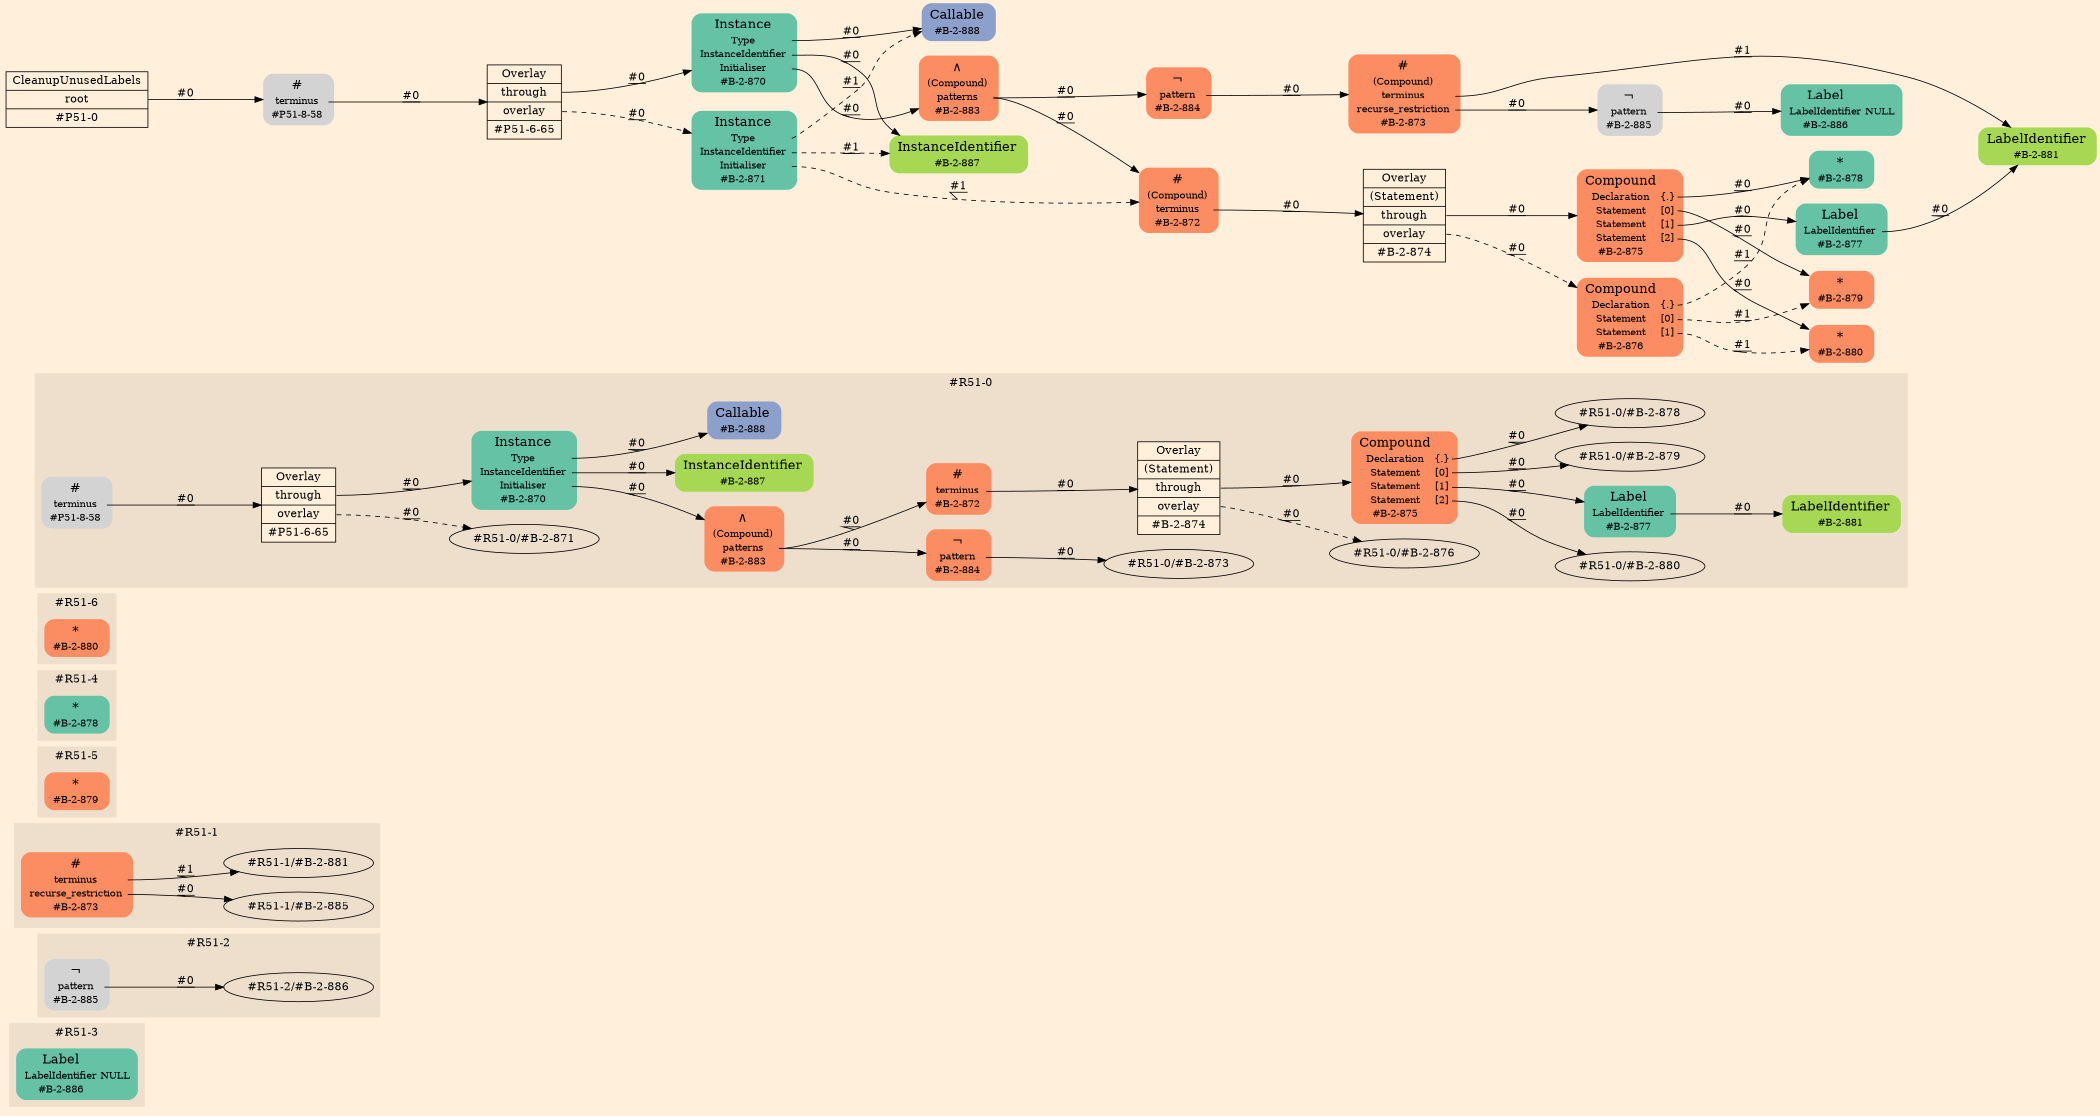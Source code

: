 digraph Inferno {
graph [
rankdir = "LR"
ranksep = 1.0
size = "14,20"
bgcolor = antiquewhite1
];
node [
];
subgraph "cluster#R51-3" {
label = "#R51-3"
style = "filled"
color = antiquewhite2
"#R51-3/#B-2-886" [
shape = "plaintext"
fillcolor = "/set28/1"
label = <<TABLE BORDER="0" CELLBORDER="0" CELLSPACING="0">
 <TR>
  <TD><FONT POINT-SIZE="16.0">Label</FONT></TD>
  <TD></TD>
 </TR>
 <TR>
  <TD>LabelIdentifier</TD>
  <TD PORT="port0">NULL</TD>
 </TR>
 <TR>
  <TD>#B-2-886</TD>
  <TD PORT="port1"></TD>
 </TR>
</TABLE>>
style = "rounded,filled"
fontsize = "12"
];
}
subgraph "cluster#R51-2" {
label = "#R51-2"
style = "filled"
color = antiquewhite2
"#R51-2/#B-2-885" [
shape = "plaintext"
label = <<TABLE BORDER="0" CELLBORDER="0" CELLSPACING="0">
 <TR>
  <TD><FONT POINT-SIZE="16.0">¬</FONT></TD>
  <TD></TD>
 </TR>
 <TR>
  <TD>pattern</TD>
  <TD PORT="port0"></TD>
 </TR>
 <TR>
  <TD>#B-2-885</TD>
  <TD PORT="port1"></TD>
 </TR>
</TABLE>>
style = "rounded,filled"
fontsize = "12"
];
"#R51-2/#B-2-885":port0 -> "#R51-2/#B-2-886" [style="solid"
label = "#0"
decorate = true
];
}
subgraph "cluster#R51-1" {
label = "#R51-1"
style = "filled"
color = antiquewhite2
"#R51-1/#B-2-873" [
shape = "plaintext"
fillcolor = "/set28/2"
label = <<TABLE BORDER="0" CELLBORDER="0" CELLSPACING="0">
 <TR>
  <TD><FONT POINT-SIZE="16.0">#</FONT></TD>
  <TD></TD>
 </TR>
 <TR>
  <TD>terminus</TD>
  <TD PORT="port0"></TD>
 </TR>
 <TR>
  <TD>recurse_restriction</TD>
  <TD PORT="port1"></TD>
 </TR>
 <TR>
  <TD>#B-2-873</TD>
  <TD PORT="port2"></TD>
 </TR>
</TABLE>>
style = "rounded,filled"
fontsize = "12"
];
"#R51-1/#B-2-873":port0 -> "#R51-1/#B-2-881" [style="solid"
label = "#1"
decorate = true
];
"#R51-1/#B-2-873":port1 -> "#R51-1/#B-2-885" [style="solid"
label = "#0"
decorate = true
];
}
subgraph "cluster#R51-5" {
label = "#R51-5"
style = "filled"
color = antiquewhite2
"#R51-5/#B-2-879" [
shape = "plaintext"
fillcolor = "/set28/2"
label = <<TABLE BORDER="0" CELLBORDER="0" CELLSPACING="0">
 <TR>
  <TD><FONT POINT-SIZE="16.0">*</FONT></TD>
  <TD></TD>
 </TR>
 <TR>
  <TD>#B-2-879</TD>
  <TD PORT="port0"></TD>
 </TR>
</TABLE>>
style = "rounded,filled"
fontsize = "12"
];
}
subgraph "cluster#R51-4" {
label = "#R51-4"
style = "filled"
color = antiquewhite2
"#R51-4/#B-2-878" [
shape = "plaintext"
fillcolor = "/set28/1"
label = <<TABLE BORDER="0" CELLBORDER="0" CELLSPACING="0">
 <TR>
  <TD><FONT POINT-SIZE="16.0">*</FONT></TD>
  <TD></TD>
 </TR>
 <TR>
  <TD>#B-2-878</TD>
  <TD PORT="port0"></TD>
 </TR>
</TABLE>>
style = "rounded,filled"
fontsize = "12"
];
}
subgraph "cluster#R51-6" {
label = "#R51-6"
style = "filled"
color = antiquewhite2
"#R51-6/#B-2-880" [
shape = "plaintext"
fillcolor = "/set28/2"
label = <<TABLE BORDER="0" CELLBORDER="0" CELLSPACING="0">
 <TR>
  <TD><FONT POINT-SIZE="16.0">*</FONT></TD>
  <TD></TD>
 </TR>
 <TR>
  <TD>#B-2-880</TD>
  <TD PORT="port0"></TD>
 </TR>
</TABLE>>
style = "rounded,filled"
fontsize = "12"
];
}
subgraph "cluster#R51-0" {
label = "#R51-0"
style = "filled"
color = antiquewhite2
"#R51-0/#B-2-881" [
shape = "plaintext"
fillcolor = "/set28/5"
label = <<TABLE BORDER="0" CELLBORDER="0" CELLSPACING="0">
 <TR>
  <TD><FONT POINT-SIZE="16.0">LabelIdentifier</FONT></TD>
  <TD></TD>
 </TR>
 <TR>
  <TD>#B-2-881</TD>
  <TD PORT="port0"></TD>
 </TR>
</TABLE>>
style = "rounded,filled"
fontsize = "12"
];
"#R51-0/#B-2-877" [
shape = "plaintext"
fillcolor = "/set28/1"
label = <<TABLE BORDER="0" CELLBORDER="0" CELLSPACING="0">
 <TR>
  <TD><FONT POINT-SIZE="16.0">Label</FONT></TD>
  <TD></TD>
 </TR>
 <TR>
  <TD>LabelIdentifier</TD>
  <TD PORT="port0"></TD>
 </TR>
 <TR>
  <TD>#B-2-877</TD>
  <TD PORT="port1"></TD>
 </TR>
</TABLE>>
style = "rounded,filled"
fontsize = "12"
];
"#R51-0/#B-2-875" [
shape = "plaintext"
fillcolor = "/set28/2"
label = <<TABLE BORDER="0" CELLBORDER="0" CELLSPACING="0">
 <TR>
  <TD><FONT POINT-SIZE="16.0">Compound</FONT></TD>
  <TD></TD>
 </TR>
 <TR>
  <TD>Declaration</TD>
  <TD PORT="port0">{.}</TD>
 </TR>
 <TR>
  <TD>Statement</TD>
  <TD PORT="port1">[0]</TD>
 </TR>
 <TR>
  <TD>Statement</TD>
  <TD PORT="port2">[1]</TD>
 </TR>
 <TR>
  <TD>Statement</TD>
  <TD PORT="port3">[2]</TD>
 </TR>
 <TR>
  <TD>#B-2-875</TD>
  <TD PORT="port4"></TD>
 </TR>
</TABLE>>
style = "rounded,filled"
fontsize = "12"
];
"#R51-0/#B-2-874" [
shape = "record"
fillcolor = "/set28/2"
label = "<fixed> Overlay | <port0> (Statement) | <port1> through | <port2> overlay | <port3> #B-2-874"
style = "filled"
fontsize = "14"
fillcolor = antiquewhite1
];
"#R51-0/#B-2-884" [
shape = "plaintext"
fillcolor = "/set28/2"
label = <<TABLE BORDER="0" CELLBORDER="0" CELLSPACING="0">
 <TR>
  <TD><FONT POINT-SIZE="16.0">¬</FONT></TD>
  <TD></TD>
 </TR>
 <TR>
  <TD>pattern</TD>
  <TD PORT="port0"></TD>
 </TR>
 <TR>
  <TD>#B-2-884</TD>
  <TD PORT="port1"></TD>
 </TR>
</TABLE>>
style = "rounded,filled"
fontsize = "12"
];
"#R51-0/#B-2-872" [
shape = "plaintext"
fillcolor = "/set28/2"
label = <<TABLE BORDER="0" CELLBORDER="0" CELLSPACING="0">
 <TR>
  <TD><FONT POINT-SIZE="16.0">#</FONT></TD>
  <TD></TD>
 </TR>
 <TR>
  <TD>terminus</TD>
  <TD PORT="port0"></TD>
 </TR>
 <TR>
  <TD>#B-2-872</TD>
  <TD PORT="port1"></TD>
 </TR>
</TABLE>>
style = "rounded,filled"
fontsize = "12"
];
"#R51-0/#P51-6-65" [
shape = "record"
label = "<fixed> Overlay | <port0> through | <port1> overlay | <port2> #P51-6-65"
style = "filled"
fontsize = "14"
fillcolor = antiquewhite1
];
"#R51-0/#P51-8-58" [
shape = "plaintext"
label = <<TABLE BORDER="0" CELLBORDER="0" CELLSPACING="0">
 <TR>
  <TD><FONT POINT-SIZE="16.0">#</FONT></TD>
  <TD></TD>
 </TR>
 <TR>
  <TD>terminus</TD>
  <TD PORT="port0"></TD>
 </TR>
 <TR>
  <TD>#P51-8-58</TD>
  <TD PORT="port1"></TD>
 </TR>
</TABLE>>
style = "rounded,filled"
fontsize = "12"
];
"#R51-0/#B-2-870" [
shape = "plaintext"
fillcolor = "/set28/1"
label = <<TABLE BORDER="0" CELLBORDER="0" CELLSPACING="0">
 <TR>
  <TD><FONT POINT-SIZE="16.0">Instance</FONT></TD>
  <TD></TD>
 </TR>
 <TR>
  <TD>Type</TD>
  <TD PORT="port0"></TD>
 </TR>
 <TR>
  <TD>InstanceIdentifier</TD>
  <TD PORT="port1"></TD>
 </TR>
 <TR>
  <TD>Initialiser</TD>
  <TD PORT="port2"></TD>
 </TR>
 <TR>
  <TD>#B-2-870</TD>
  <TD PORT="port3"></TD>
 </TR>
</TABLE>>
style = "rounded,filled"
fontsize = "12"
];
"#R51-0/#B-2-883" [
shape = "plaintext"
fillcolor = "/set28/2"
label = <<TABLE BORDER="0" CELLBORDER="0" CELLSPACING="0">
 <TR>
  <TD><FONT POINT-SIZE="16.0">∧</FONT></TD>
  <TD></TD>
 </TR>
 <TR>
  <TD>(Compound)</TD>
  <TD PORT="port0"></TD>
 </TR>
 <TR>
  <TD>patterns</TD>
  <TD PORT="port1"></TD>
 </TR>
 <TR>
  <TD>#B-2-883</TD>
  <TD PORT="port2"></TD>
 </TR>
</TABLE>>
style = "rounded,filled"
fontsize = "12"
];
"#R51-0/#B-2-888" [
shape = "plaintext"
fillcolor = "/set28/3"
label = <<TABLE BORDER="0" CELLBORDER="0" CELLSPACING="0">
 <TR>
  <TD><FONT POINT-SIZE="16.0">Callable</FONT></TD>
  <TD></TD>
 </TR>
 <TR>
  <TD>#B-2-888</TD>
  <TD PORT="port0"></TD>
 </TR>
</TABLE>>
style = "rounded,filled"
fontsize = "12"
];
"#R51-0/#B-2-887" [
shape = "plaintext"
fillcolor = "/set28/5"
label = <<TABLE BORDER="0" CELLBORDER="0" CELLSPACING="0">
 <TR>
  <TD><FONT POINT-SIZE="16.0">InstanceIdentifier</FONT></TD>
  <TD></TD>
 </TR>
 <TR>
  <TD>#B-2-887</TD>
  <TD PORT="port0"></TD>
 </TR>
</TABLE>>
style = "rounded,filled"
fontsize = "12"
];
"#R51-0/#B-2-877":port0 -> "#R51-0/#B-2-881" [style="solid"
label = "#0"
decorate = true
];
"#R51-0/#B-2-875":port0 -> "#R51-0/#B-2-878" [style="solid"
label = "#0"
decorate = true
];
"#R51-0/#B-2-875":port1 -> "#R51-0/#B-2-879" [style="solid"
label = "#0"
decorate = true
];
"#R51-0/#B-2-875":port2 -> "#R51-0/#B-2-877" [style="solid"
label = "#0"
decorate = true
];
"#R51-0/#B-2-875":port3 -> "#R51-0/#B-2-880" [style="solid"
label = "#0"
decorate = true
];
"#R51-0/#B-2-874":port1 -> "#R51-0/#B-2-875" [style="solid"
label = "#0"
decorate = true
];
"#R51-0/#B-2-874":port2 -> "#R51-0/#B-2-876" [style="dashed"
label = "#0"
decorate = true
];
"#R51-0/#B-2-884":port0 -> "#R51-0/#B-2-873" [style="solid"
label = "#0"
decorate = true
];
"#R51-0/#B-2-872":port0 -> "#R51-0/#B-2-874" [style="solid"
label = "#0"
decorate = true
];
"#R51-0/#P51-6-65":port0 -> "#R51-0/#B-2-870" [style="solid"
label = "#0"
decorate = true
];
"#R51-0/#P51-6-65":port1 -> "#R51-0/#B-2-871" [style="dashed"
label = "#0"
decorate = true
];
"#R51-0/#P51-8-58":port0 -> "#R51-0/#P51-6-65" [style="solid"
label = "#0"
decorate = true
];
"#R51-0/#B-2-870":port0 -> "#R51-0/#B-2-888" [style="solid"
label = "#0"
decorate = true
];
"#R51-0/#B-2-870":port1 -> "#R51-0/#B-2-887" [style="solid"
label = "#0"
decorate = true
];
"#R51-0/#B-2-870":port2 -> "#R51-0/#B-2-883" [style="solid"
label = "#0"
decorate = true
];
"#R51-0/#B-2-883":port1 -> "#R51-0/#B-2-872" [style="solid"
label = "#0"
decorate = true
];
"#R51-0/#B-2-883":port1 -> "#R51-0/#B-2-884" [style="solid"
label = "#0"
decorate = true
];
}
"/CR#P51-0" [
shape = "record"
fillcolor = "transparent"
label = "<fixed> CleanupUnusedLabels | <port0> root | <port1> #P51-0"
style = "filled"
fontsize = "14"
fillcolor = antiquewhite1
];
"/#P51-8-58" [
shape = "plaintext"
label = <<TABLE BORDER="0" CELLBORDER="0" CELLSPACING="0">
 <TR>
  <TD><FONT POINT-SIZE="16.0">#</FONT></TD>
  <TD></TD>
 </TR>
 <TR>
  <TD>terminus</TD>
  <TD PORT="port0"></TD>
 </TR>
 <TR>
  <TD>#P51-8-58</TD>
  <TD PORT="port1"></TD>
 </TR>
</TABLE>>
style = "rounded,filled"
fontsize = "12"
];
"/#P51-6-65" [
shape = "record"
label = "<fixed> Overlay | <port0> through | <port1> overlay | <port2> #P51-6-65"
style = "filled"
fontsize = "14"
fillcolor = antiquewhite1
];
"/#B-2-870" [
shape = "plaintext"
fillcolor = "/set28/1"
label = <<TABLE BORDER="0" CELLBORDER="0" CELLSPACING="0">
 <TR>
  <TD><FONT POINT-SIZE="16.0">Instance</FONT></TD>
  <TD></TD>
 </TR>
 <TR>
  <TD>Type</TD>
  <TD PORT="port0"></TD>
 </TR>
 <TR>
  <TD>InstanceIdentifier</TD>
  <TD PORT="port1"></TD>
 </TR>
 <TR>
  <TD>Initialiser</TD>
  <TD PORT="port2"></TD>
 </TR>
 <TR>
  <TD>#B-2-870</TD>
  <TD PORT="port3"></TD>
 </TR>
</TABLE>>
style = "rounded,filled"
fontsize = "12"
];
"/#B-2-888" [
shape = "plaintext"
fillcolor = "/set28/3"
label = <<TABLE BORDER="0" CELLBORDER="0" CELLSPACING="0">
 <TR>
  <TD><FONT POINT-SIZE="16.0">Callable</FONT></TD>
  <TD></TD>
 </TR>
 <TR>
  <TD>#B-2-888</TD>
  <TD PORT="port0"></TD>
 </TR>
</TABLE>>
style = "rounded,filled"
fontsize = "12"
];
"/#B-2-887" [
shape = "plaintext"
fillcolor = "/set28/5"
label = <<TABLE BORDER="0" CELLBORDER="0" CELLSPACING="0">
 <TR>
  <TD><FONT POINT-SIZE="16.0">InstanceIdentifier</FONT></TD>
  <TD></TD>
 </TR>
 <TR>
  <TD>#B-2-887</TD>
  <TD PORT="port0"></TD>
 </TR>
</TABLE>>
style = "rounded,filled"
fontsize = "12"
];
"/#B-2-883" [
shape = "plaintext"
fillcolor = "/set28/2"
label = <<TABLE BORDER="0" CELLBORDER="0" CELLSPACING="0">
 <TR>
  <TD><FONT POINT-SIZE="16.0">∧</FONT></TD>
  <TD></TD>
 </TR>
 <TR>
  <TD>(Compound)</TD>
  <TD PORT="port0"></TD>
 </TR>
 <TR>
  <TD>patterns</TD>
  <TD PORT="port1"></TD>
 </TR>
 <TR>
  <TD>#B-2-883</TD>
  <TD PORT="port2"></TD>
 </TR>
</TABLE>>
style = "rounded,filled"
fontsize = "12"
];
"/#B-2-872" [
shape = "plaintext"
fillcolor = "/set28/2"
label = <<TABLE BORDER="0" CELLBORDER="0" CELLSPACING="0">
 <TR>
  <TD><FONT POINT-SIZE="16.0">#</FONT></TD>
  <TD></TD>
 </TR>
 <TR>
  <TD>(Compound)</TD>
  <TD PORT="port0"></TD>
 </TR>
 <TR>
  <TD>terminus</TD>
  <TD PORT="port1"></TD>
 </TR>
 <TR>
  <TD>#B-2-872</TD>
  <TD PORT="port2"></TD>
 </TR>
</TABLE>>
style = "rounded,filled"
fontsize = "12"
];
"/#B-2-874" [
shape = "record"
fillcolor = "/set28/2"
label = "<fixed> Overlay | <port0> (Statement) | <port1> through | <port2> overlay | <port3> #B-2-874"
style = "filled"
fontsize = "14"
fillcolor = antiquewhite1
];
"/#B-2-875" [
shape = "plaintext"
fillcolor = "/set28/2"
label = <<TABLE BORDER="0" CELLBORDER="0" CELLSPACING="0">
 <TR>
  <TD><FONT POINT-SIZE="16.0">Compound</FONT></TD>
  <TD></TD>
 </TR>
 <TR>
  <TD>Declaration</TD>
  <TD PORT="port0">{.}</TD>
 </TR>
 <TR>
  <TD>Statement</TD>
  <TD PORT="port1">[0]</TD>
 </TR>
 <TR>
  <TD>Statement</TD>
  <TD PORT="port2">[1]</TD>
 </TR>
 <TR>
  <TD>Statement</TD>
  <TD PORT="port3">[2]</TD>
 </TR>
 <TR>
  <TD>#B-2-875</TD>
  <TD PORT="port4"></TD>
 </TR>
</TABLE>>
style = "rounded,filled"
fontsize = "12"
];
"/#B-2-878" [
shape = "plaintext"
fillcolor = "/set28/1"
label = <<TABLE BORDER="0" CELLBORDER="0" CELLSPACING="0">
 <TR>
  <TD><FONT POINT-SIZE="16.0">*</FONT></TD>
  <TD></TD>
 </TR>
 <TR>
  <TD>#B-2-878</TD>
  <TD PORT="port0"></TD>
 </TR>
</TABLE>>
style = "rounded,filled"
fontsize = "12"
];
"/#B-2-879" [
shape = "plaintext"
fillcolor = "/set28/2"
label = <<TABLE BORDER="0" CELLBORDER="0" CELLSPACING="0">
 <TR>
  <TD><FONT POINT-SIZE="16.0">*</FONT></TD>
  <TD></TD>
 </TR>
 <TR>
  <TD>#B-2-879</TD>
  <TD PORT="port0"></TD>
 </TR>
</TABLE>>
style = "rounded,filled"
fontsize = "12"
];
"/#B-2-877" [
shape = "plaintext"
fillcolor = "/set28/1"
label = <<TABLE BORDER="0" CELLBORDER="0" CELLSPACING="0">
 <TR>
  <TD><FONT POINT-SIZE="16.0">Label</FONT></TD>
  <TD></TD>
 </TR>
 <TR>
  <TD>LabelIdentifier</TD>
  <TD PORT="port0"></TD>
 </TR>
 <TR>
  <TD>#B-2-877</TD>
  <TD PORT="port1"></TD>
 </TR>
</TABLE>>
style = "rounded,filled"
fontsize = "12"
];
"/#B-2-881" [
shape = "plaintext"
fillcolor = "/set28/5"
label = <<TABLE BORDER="0" CELLBORDER="0" CELLSPACING="0">
 <TR>
  <TD><FONT POINT-SIZE="16.0">LabelIdentifier</FONT></TD>
  <TD></TD>
 </TR>
 <TR>
  <TD>#B-2-881</TD>
  <TD PORT="port0"></TD>
 </TR>
</TABLE>>
style = "rounded,filled"
fontsize = "12"
];
"/#B-2-880" [
shape = "plaintext"
fillcolor = "/set28/2"
label = <<TABLE BORDER="0" CELLBORDER="0" CELLSPACING="0">
 <TR>
  <TD><FONT POINT-SIZE="16.0">*</FONT></TD>
  <TD></TD>
 </TR>
 <TR>
  <TD>#B-2-880</TD>
  <TD PORT="port0"></TD>
 </TR>
</TABLE>>
style = "rounded,filled"
fontsize = "12"
];
"/#B-2-876" [
shape = "plaintext"
fillcolor = "/set28/2"
label = <<TABLE BORDER="0" CELLBORDER="0" CELLSPACING="0">
 <TR>
  <TD><FONT POINT-SIZE="16.0">Compound</FONT></TD>
  <TD></TD>
 </TR>
 <TR>
  <TD>Declaration</TD>
  <TD PORT="port0">{.}</TD>
 </TR>
 <TR>
  <TD>Statement</TD>
  <TD PORT="port1">[0]</TD>
 </TR>
 <TR>
  <TD>Statement</TD>
  <TD PORT="port2">[1]</TD>
 </TR>
 <TR>
  <TD>#B-2-876</TD>
  <TD PORT="port3"></TD>
 </TR>
</TABLE>>
style = "rounded,filled"
fontsize = "12"
];
"/#B-2-884" [
shape = "plaintext"
fillcolor = "/set28/2"
label = <<TABLE BORDER="0" CELLBORDER="0" CELLSPACING="0">
 <TR>
  <TD><FONT POINT-SIZE="16.0">¬</FONT></TD>
  <TD></TD>
 </TR>
 <TR>
  <TD>pattern</TD>
  <TD PORT="port0"></TD>
 </TR>
 <TR>
  <TD>#B-2-884</TD>
  <TD PORT="port1"></TD>
 </TR>
</TABLE>>
style = "rounded,filled"
fontsize = "12"
];
"/#B-2-873" [
shape = "plaintext"
fillcolor = "/set28/2"
label = <<TABLE BORDER="0" CELLBORDER="0" CELLSPACING="0">
 <TR>
  <TD><FONT POINT-SIZE="16.0">#</FONT></TD>
  <TD></TD>
 </TR>
 <TR>
  <TD>(Compound)</TD>
  <TD PORT="port0"></TD>
 </TR>
 <TR>
  <TD>terminus</TD>
  <TD PORT="port1"></TD>
 </TR>
 <TR>
  <TD>recurse_restriction</TD>
  <TD PORT="port2"></TD>
 </TR>
 <TR>
  <TD>#B-2-873</TD>
  <TD PORT="port3"></TD>
 </TR>
</TABLE>>
style = "rounded,filled"
fontsize = "12"
];
"/#B-2-885" [
shape = "plaintext"
label = <<TABLE BORDER="0" CELLBORDER="0" CELLSPACING="0">
 <TR>
  <TD><FONT POINT-SIZE="16.0">¬</FONT></TD>
  <TD></TD>
 </TR>
 <TR>
  <TD>pattern</TD>
  <TD PORT="port0"></TD>
 </TR>
 <TR>
  <TD>#B-2-885</TD>
  <TD PORT="port1"></TD>
 </TR>
</TABLE>>
style = "rounded,filled"
fontsize = "12"
];
"/#B-2-886" [
shape = "plaintext"
fillcolor = "/set28/1"
label = <<TABLE BORDER="0" CELLBORDER="0" CELLSPACING="0">
 <TR>
  <TD><FONT POINT-SIZE="16.0">Label</FONT></TD>
  <TD></TD>
 </TR>
 <TR>
  <TD>LabelIdentifier</TD>
  <TD PORT="port0">NULL</TD>
 </TR>
 <TR>
  <TD>#B-2-886</TD>
  <TD PORT="port1"></TD>
 </TR>
</TABLE>>
style = "rounded,filled"
fontsize = "12"
];
"/#B-2-871" [
shape = "plaintext"
fillcolor = "/set28/1"
label = <<TABLE BORDER="0" CELLBORDER="0" CELLSPACING="0">
 <TR>
  <TD><FONT POINT-SIZE="16.0">Instance</FONT></TD>
  <TD></TD>
 </TR>
 <TR>
  <TD>Type</TD>
  <TD PORT="port0"></TD>
 </TR>
 <TR>
  <TD>InstanceIdentifier</TD>
  <TD PORT="port1"></TD>
 </TR>
 <TR>
  <TD>Initialiser</TD>
  <TD PORT="port2"></TD>
 </TR>
 <TR>
  <TD>#B-2-871</TD>
  <TD PORT="port3"></TD>
 </TR>
</TABLE>>
style = "rounded,filled"
fontsize = "12"
];
"/CR#P51-0":port0 -> "/#P51-8-58" [style="solid"
label = "#0"
decorate = true
];
"/#P51-8-58":port0 -> "/#P51-6-65" [style="solid"
label = "#0"
decorate = true
];
"/#P51-6-65":port0 -> "/#B-2-870" [style="solid"
label = "#0"
decorate = true
];
"/#P51-6-65":port1 -> "/#B-2-871" [style="dashed"
label = "#0"
decorate = true
];
"/#B-2-870":port0 -> "/#B-2-888" [style="solid"
label = "#0"
decorate = true
];
"/#B-2-870":port1 -> "/#B-2-887" [style="solid"
label = "#0"
decorate = true
];
"/#B-2-870":port2 -> "/#B-2-883" [style="solid"
label = "#0"
decorate = true
];
"/#B-2-883":port1 -> "/#B-2-872" [style="solid"
label = "#0"
decorate = true
];
"/#B-2-883":port1 -> "/#B-2-884" [style="solid"
label = "#0"
decorate = true
];
"/#B-2-872":port1 -> "/#B-2-874" [style="solid"
label = "#0"
decorate = true
];
"/#B-2-874":port1 -> "/#B-2-875" [style="solid"
label = "#0"
decorate = true
];
"/#B-2-874":port2 -> "/#B-2-876" [style="dashed"
label = "#0"
decorate = true
];
"/#B-2-875":port0 -> "/#B-2-878" [style="solid"
label = "#0"
decorate = true
];
"/#B-2-875":port1 -> "/#B-2-879" [style="solid"
label = "#0"
decorate = true
];
"/#B-2-875":port2 -> "/#B-2-877" [style="solid"
label = "#0"
decorate = true
];
"/#B-2-875":port3 -> "/#B-2-880" [style="solid"
label = "#0"
decorate = true
];
"/#B-2-877":port0 -> "/#B-2-881" [style="solid"
label = "#0"
decorate = true
];
"/#B-2-876":port0 -> "/#B-2-878" [style="dashed"
label = "#1"
decorate = true
];
"/#B-2-876":port1 -> "/#B-2-879" [style="dashed"
label = "#1"
decorate = true
];
"/#B-2-876":port2 -> "/#B-2-880" [style="dashed"
label = "#1"
decorate = true
];
"/#B-2-884":port0 -> "/#B-2-873" [style="solid"
label = "#0"
decorate = true
];
"/#B-2-873":port1 -> "/#B-2-881" [style="solid"
label = "#1"
decorate = true
];
"/#B-2-873":port2 -> "/#B-2-885" [style="solid"
label = "#0"
decorate = true
];
"/#B-2-885":port0 -> "/#B-2-886" [style="solid"
label = "#0"
decorate = true
];
"/#B-2-871":port0 -> "/#B-2-888" [style="dashed"
label = "#1"
decorate = true
];
"/#B-2-871":port1 -> "/#B-2-887" [style="dashed"
label = "#1"
decorate = true
];
"/#B-2-871":port2 -> "/#B-2-872" [style="dashed"
label = "#1"
decorate = true
];
}
